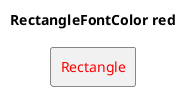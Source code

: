 @startuml
'!include ../../../plantuml-styles/plantuml-ae-skinparam-ex.iuml

skinparam RectangleFontColor red

title RectangleFontColor red

rectangle Rectangle 
@enduml